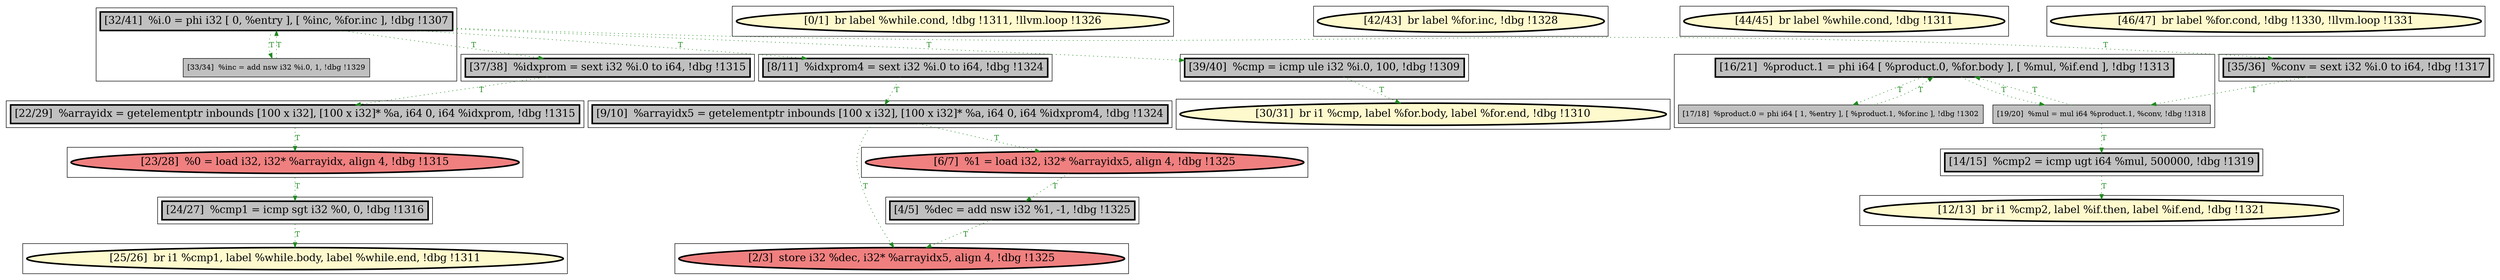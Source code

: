 
digraph G {



node343->node358 [style=dotted,color=forestgreen,label="T",fontcolor=forestgreen ]
node345->node348 [style=dotted,color=forestgreen,label="T",fontcolor=forestgreen ]
node360->node359 [style=dotted,color=forestgreen,label="T",fontcolor=forestgreen ]
node345->node349 [style=dotted,color=forestgreen,label="T",fontcolor=forestgreen ]
node344->node345 [style=dotted,color=forestgreen,label="T",fontcolor=forestgreen ]
node345->node344 [style=dotted,color=forestgreen,label="T",fontcolor=forestgreen ]
node356->node352 [style=dotted,color=forestgreen,label="T",fontcolor=forestgreen ]
node345->node356 [style=dotted,color=forestgreen,label="T",fontcolor=forestgreen ]
node361->node360 [style=dotted,color=forestgreen,label="T",fontcolor=forestgreen ]
node348->node346 [style=dotted,color=forestgreen,label="T",fontcolor=forestgreen ]
node353->node357 [style=dotted,color=forestgreen,label="T",fontcolor=forestgreen ]
node346->node342 [style=dotted,color=forestgreen,label="T",fontcolor=forestgreen ]
node357->node351 [style=dotted,color=forestgreen,label="T",fontcolor=forestgreen ]
node362->node354 [style=dotted,color=forestgreen,label="T",fontcolor=forestgreen ]
node349->node361 [style=dotted,color=forestgreen,label="T",fontcolor=forestgreen ]
node341->node340 [style=dotted,color=forestgreen,label="T",fontcolor=forestgreen ]
node358->node353 [style=dotted,color=forestgreen,label="T",fontcolor=forestgreen ]
node342->node341 [style=dotted,color=forestgreen,label="T",fontcolor=forestgreen ]
node360->node361 [style=dotted,color=forestgreen,label="T",fontcolor=forestgreen ]
node359->node360 [style=dotted,color=forestgreen,label="T",fontcolor=forestgreen ]
node346->node340 [style=dotted,color=forestgreen,label="T",fontcolor=forestgreen ]
node345->node343 [style=dotted,color=forestgreen,label="T",fontcolor=forestgreen ]
node361->node362 [style=dotted,color=forestgreen,label="T",fontcolor=forestgreen ]


subgraph cluster20 {


node362 [penwidth=3.0,fontsize=20,fillcolor=grey,label="[14/15]  %cmp2 = icmp ugt i64 %mul, 500000, !dbg !1319",shape=rectangle,style=filled ]



}

subgraph cluster18 {


node358 [penwidth=3.0,fontsize=20,fillcolor=grey,label="[22/29]  %arrayidx = getelementptr inbounds [100 x i32], [100 x i32]* %a, i64 0, i64 %idxprom, !dbg !1315",shape=rectangle,style=filled ]



}

subgraph cluster16 {


node356 [penwidth=3.0,fontsize=20,fillcolor=grey,label="[39/40]  %cmp = icmp ule i32 %i.0, 100, !dbg !1309",shape=rectangle,style=filled ]



}

subgraph cluster17 {


node357 [penwidth=3.0,fontsize=20,fillcolor=grey,label="[24/27]  %cmp1 = icmp sgt i32 %0, 0, !dbg !1316",shape=rectangle,style=filled ]



}

subgraph cluster4 {


node343 [penwidth=3.0,fontsize=20,fillcolor=grey,label="[37/38]  %idxprom = sext i32 %i.0 to i64, !dbg !1315",shape=rectangle,style=filled ]



}

subgraph cluster3 {


node342 [penwidth=3.0,fontsize=20,fillcolor=lightcoral,label="[6/7]  %1 = load i32, i32* %arrayidx5, align 4, !dbg !1325",shape=ellipse,style=filled ]



}

subgraph cluster2 {


node341 [penwidth=3.0,fontsize=20,fillcolor=grey,label="[4/5]  %dec = add nsw i32 %1, -1, !dbg !1325",shape=rectangle,style=filled ]



}

subgraph cluster1 {


node340 [penwidth=3.0,fontsize=20,fillcolor=lightcoral,label="[2/3]  store i32 %dec, i32* %arrayidx5, align 4, !dbg !1325",shape=ellipse,style=filled ]



}

subgraph cluster12 {


node352 [penwidth=3.0,fontsize=20,fillcolor=lemonchiffon,label="[30/31]  br i1 %cmp, label %for.body, label %for.end, !dbg !1310",shape=ellipse,style=filled ]



}

subgraph cluster5 {


node345 [penwidth=3.0,fontsize=20,fillcolor=grey,label="[32/41]  %i.0 = phi i32 [ 0, %entry ], [ %inc, %for.inc ], !dbg !1307",shape=rectangle,style=filled ]
node344 [fillcolor=grey,label="[33/34]  %inc = add nsw i32 %i.0, 1, !dbg !1329",shape=rectangle,style=filled ]



}

subgraph cluster0 {


node339 [penwidth=3.0,fontsize=20,fillcolor=lemonchiffon,label="[0/1]  br label %while.cond, !dbg !1311, !llvm.loop !1326",shape=ellipse,style=filled ]



}

subgraph cluster6 {


node346 [penwidth=3.0,fontsize=20,fillcolor=grey,label="[9/10]  %arrayidx5 = getelementptr inbounds [100 x i32], [100 x i32]* %a, i64 0, i64 %idxprom4, !dbg !1324",shape=rectangle,style=filled ]



}

subgraph cluster14 {


node354 [penwidth=3.0,fontsize=20,fillcolor=lemonchiffon,label="[12/13]  br i1 %cmp2, label %if.then, label %if.end, !dbg !1321",shape=ellipse,style=filled ]



}

subgraph cluster7 {


node347 [penwidth=3.0,fontsize=20,fillcolor=lemonchiffon,label="[42/43]  br label %for.inc, !dbg !1328",shape=ellipse,style=filled ]



}

subgraph cluster8 {


node348 [penwidth=3.0,fontsize=20,fillcolor=grey,label="[8/11]  %idxprom4 = sext i32 %i.0 to i64, !dbg !1324",shape=rectangle,style=filled ]



}

subgraph cluster9 {


node349 [penwidth=3.0,fontsize=20,fillcolor=grey,label="[35/36]  %conv = sext i32 %i.0 to i64, !dbg !1317",shape=rectangle,style=filled ]



}

subgraph cluster19 {


node361 [fillcolor=grey,label="[19/20]  %mul = mul i64 %product.1, %conv, !dbg !1318",shape=rectangle,style=filled ]
node359 [fillcolor=grey,label="[17/18]  %product.0 = phi i64 [ 1, %entry ], [ %product.1, %for.inc ], !dbg !1302",shape=rectangle,style=filled ]
node360 [penwidth=3.0,fontsize=20,fillcolor=grey,label="[16/21]  %product.1 = phi i64 [ %product.0, %for.body ], [ %mul, %if.end ], !dbg !1313",shape=rectangle,style=filled ]



}

subgraph cluster10 {


node350 [penwidth=3.0,fontsize=20,fillcolor=lemonchiffon,label="[44/45]  br label %while.cond, !dbg !1311",shape=ellipse,style=filled ]



}

subgraph cluster11 {


node351 [penwidth=3.0,fontsize=20,fillcolor=lemonchiffon,label="[25/26]  br i1 %cmp1, label %while.body, label %while.end, !dbg !1311",shape=ellipse,style=filled ]



}

subgraph cluster13 {


node353 [penwidth=3.0,fontsize=20,fillcolor=lightcoral,label="[23/28]  %0 = load i32, i32* %arrayidx, align 4, !dbg !1315",shape=ellipse,style=filled ]



}

subgraph cluster15 {


node355 [penwidth=3.0,fontsize=20,fillcolor=lemonchiffon,label="[46/47]  br label %for.cond, !dbg !1330, !llvm.loop !1331",shape=ellipse,style=filled ]



}

}
